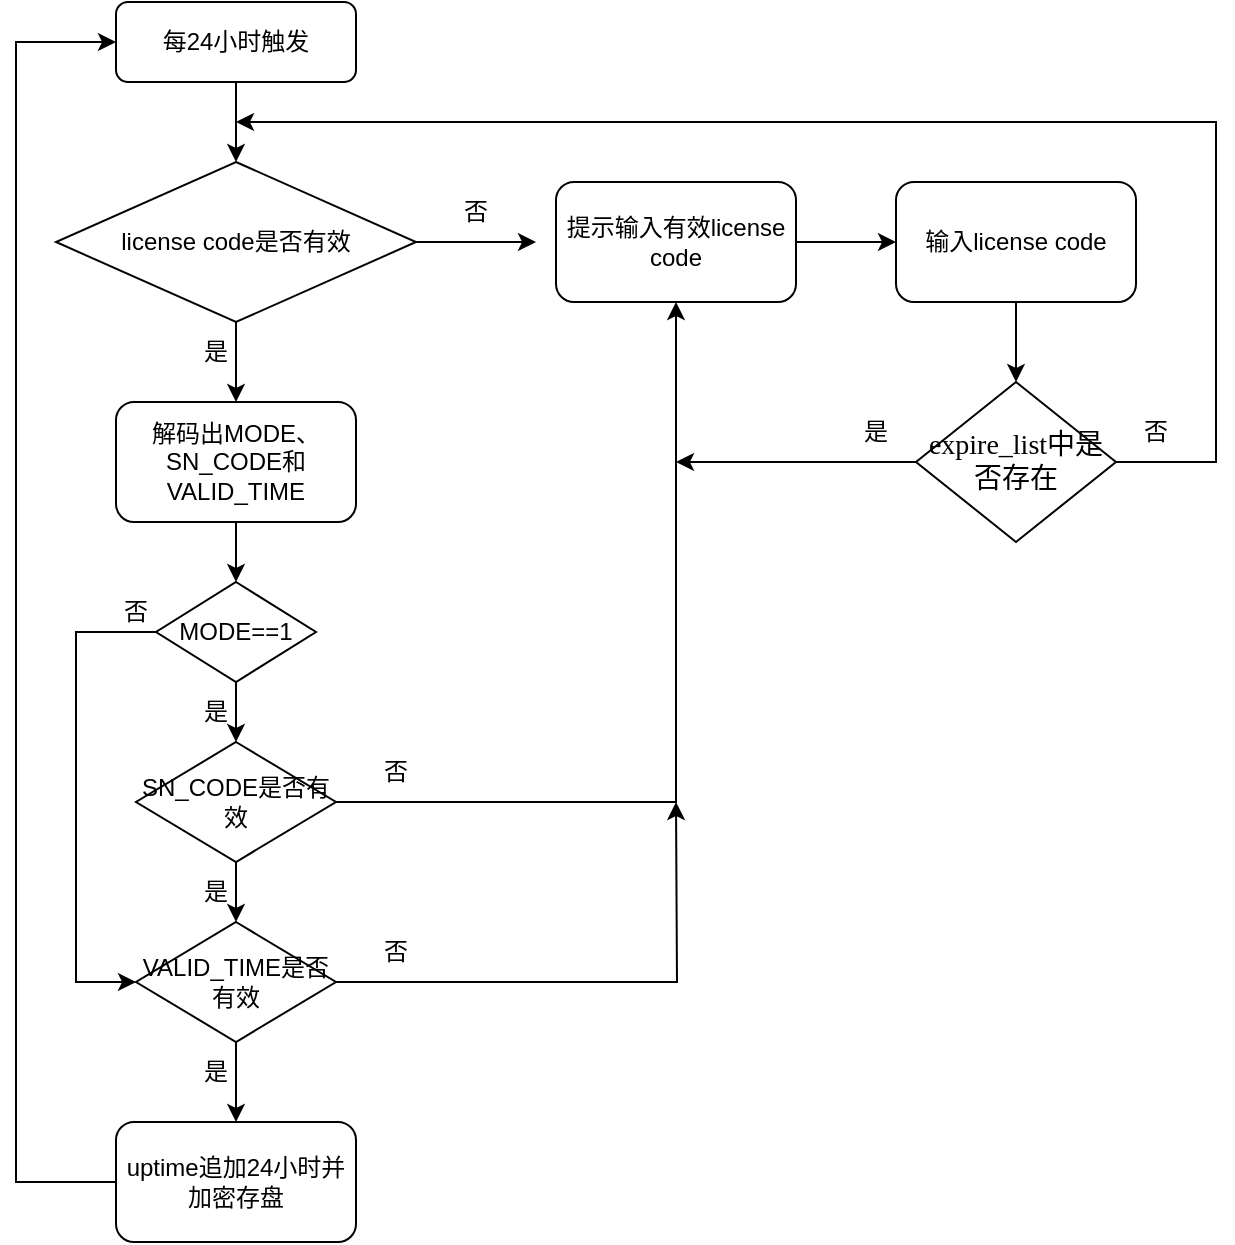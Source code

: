 <mxfile version="15.9.6" type="github">
  <diagram id="tG1p2r5PDoCthV3R4KHi" name="Page-1">
    <mxGraphModel dx="829" dy="621" grid="1" gridSize="10" guides="1" tooltips="1" connect="1" arrows="1" fold="1" page="1" pageScale="1" pageWidth="827" pageHeight="1169" math="0" shadow="0">
      <root>
        <mxCell id="0" />
        <mxCell id="1" parent="0" />
        <mxCell id="nahH-8Lz1Kb7uDSl6YcD-2" style="edgeStyle=orthogonalEdgeStyle;rounded=0;orthogonalLoop=1;jettySize=auto;html=1;exitX=0.5;exitY=1;exitDx=0;exitDy=0;" edge="1" parent="1" source="nahH-8Lz1Kb7uDSl6YcD-1">
          <mxGeometry relative="1" as="geometry">
            <mxPoint x="140" y="130" as="targetPoint" />
          </mxGeometry>
        </mxCell>
        <mxCell id="nahH-8Lz1Kb7uDSl6YcD-1" value="每24小时触发" style="rounded=1;whiteSpace=wrap;html=1;" vertex="1" parent="1">
          <mxGeometry x="80" y="50" width="120" height="40" as="geometry" />
        </mxCell>
        <mxCell id="nahH-8Lz1Kb7uDSl6YcD-4" style="edgeStyle=orthogonalEdgeStyle;rounded=0;orthogonalLoop=1;jettySize=auto;html=1;exitX=0.5;exitY=1;exitDx=0;exitDy=0;" edge="1" parent="1" source="nahH-8Lz1Kb7uDSl6YcD-3">
          <mxGeometry relative="1" as="geometry">
            <mxPoint x="140" y="250" as="targetPoint" />
          </mxGeometry>
        </mxCell>
        <mxCell id="nahH-8Lz1Kb7uDSl6YcD-20" style="edgeStyle=orthogonalEdgeStyle;rounded=0;orthogonalLoop=1;jettySize=auto;html=1;exitX=1;exitY=0.5;exitDx=0;exitDy=0;" edge="1" parent="1" source="nahH-8Lz1Kb7uDSl6YcD-3">
          <mxGeometry relative="1" as="geometry">
            <mxPoint x="290" y="170" as="targetPoint" />
          </mxGeometry>
        </mxCell>
        <mxCell id="nahH-8Lz1Kb7uDSl6YcD-3" value="license code是否有效" style="rhombus;whiteSpace=wrap;html=1;" vertex="1" parent="1">
          <mxGeometry x="50" y="130" width="180" height="80" as="geometry" />
        </mxCell>
        <mxCell id="nahH-8Lz1Kb7uDSl6YcD-5" value="是" style="text;html=1;strokeColor=none;fillColor=none;align=center;verticalAlign=middle;whiteSpace=wrap;rounded=0;" vertex="1" parent="1">
          <mxGeometry x="100" y="210" width="60" height="30" as="geometry" />
        </mxCell>
        <mxCell id="nahH-8Lz1Kb7uDSl6YcD-9" style="edgeStyle=orthogonalEdgeStyle;rounded=0;orthogonalLoop=1;jettySize=auto;html=1;exitX=0.5;exitY=1;exitDx=0;exitDy=0;" edge="1" parent="1" source="nahH-8Lz1Kb7uDSl6YcD-8">
          <mxGeometry relative="1" as="geometry">
            <mxPoint x="140" y="340" as="targetPoint" />
          </mxGeometry>
        </mxCell>
        <mxCell id="nahH-8Lz1Kb7uDSl6YcD-8" value="解码出MODE、SN_CODE和VALID_TIME" style="rounded=1;whiteSpace=wrap;html=1;" vertex="1" parent="1">
          <mxGeometry x="80" y="250" width="120" height="60" as="geometry" />
        </mxCell>
        <mxCell id="nahH-8Lz1Kb7uDSl6YcD-11" style="edgeStyle=orthogonalEdgeStyle;rounded=0;orthogonalLoop=1;jettySize=auto;html=1;exitX=0.5;exitY=1;exitDx=0;exitDy=0;" edge="1" parent="1" source="nahH-8Lz1Kb7uDSl6YcD-10">
          <mxGeometry relative="1" as="geometry">
            <mxPoint x="140" y="420" as="targetPoint" />
          </mxGeometry>
        </mxCell>
        <mxCell id="nahH-8Lz1Kb7uDSl6YcD-23" style="edgeStyle=orthogonalEdgeStyle;rounded=0;orthogonalLoop=1;jettySize=auto;html=1;exitX=0;exitY=0.5;exitDx=0;exitDy=0;entryX=0;entryY=0.5;entryDx=0;entryDy=0;" edge="1" parent="1" source="nahH-8Lz1Kb7uDSl6YcD-10" target="nahH-8Lz1Kb7uDSl6YcD-16">
          <mxGeometry relative="1" as="geometry">
            <Array as="points">
              <mxPoint x="60" y="365" />
              <mxPoint x="60" y="540" />
            </Array>
          </mxGeometry>
        </mxCell>
        <mxCell id="nahH-8Lz1Kb7uDSl6YcD-10" value="MODE==1" style="rhombus;whiteSpace=wrap;html=1;" vertex="1" parent="1">
          <mxGeometry x="100" y="340" width="80" height="50" as="geometry" />
        </mxCell>
        <mxCell id="nahH-8Lz1Kb7uDSl6YcD-12" value="是" style="text;html=1;strokeColor=none;fillColor=none;align=center;verticalAlign=middle;whiteSpace=wrap;rounded=0;" vertex="1" parent="1">
          <mxGeometry x="100" y="390" width="60" height="30" as="geometry" />
        </mxCell>
        <mxCell id="nahH-8Lz1Kb7uDSl6YcD-14" style="edgeStyle=orthogonalEdgeStyle;rounded=0;orthogonalLoop=1;jettySize=auto;html=1;exitX=0.5;exitY=1;exitDx=0;exitDy=0;" edge="1" parent="1" source="nahH-8Lz1Kb7uDSl6YcD-13">
          <mxGeometry relative="1" as="geometry">
            <mxPoint x="140" y="510" as="targetPoint" />
          </mxGeometry>
        </mxCell>
        <mxCell id="nahH-8Lz1Kb7uDSl6YcD-25" style="edgeStyle=orthogonalEdgeStyle;rounded=0;orthogonalLoop=1;jettySize=auto;html=1;exitX=1;exitY=0.5;exitDx=0;exitDy=0;entryX=0.5;entryY=1;entryDx=0;entryDy=0;" edge="1" parent="1" source="nahH-8Lz1Kb7uDSl6YcD-13" target="nahH-8Lz1Kb7uDSl6YcD-21">
          <mxGeometry relative="1" as="geometry" />
        </mxCell>
        <mxCell id="nahH-8Lz1Kb7uDSl6YcD-13" value="SN_CODE是否有效" style="rhombus;whiteSpace=wrap;html=1;" vertex="1" parent="1">
          <mxGeometry x="90" y="420" width="100" height="60" as="geometry" />
        </mxCell>
        <mxCell id="nahH-8Lz1Kb7uDSl6YcD-15" value="是" style="text;html=1;strokeColor=none;fillColor=none;align=center;verticalAlign=middle;whiteSpace=wrap;rounded=0;" vertex="1" parent="1">
          <mxGeometry x="100" y="480" width="60" height="30" as="geometry" />
        </mxCell>
        <mxCell id="nahH-8Lz1Kb7uDSl6YcD-17" style="edgeStyle=orthogonalEdgeStyle;rounded=0;orthogonalLoop=1;jettySize=auto;html=1;exitX=0.5;exitY=1;exitDx=0;exitDy=0;" edge="1" parent="1" source="nahH-8Lz1Kb7uDSl6YcD-16">
          <mxGeometry relative="1" as="geometry">
            <mxPoint x="140" y="610" as="targetPoint" />
          </mxGeometry>
        </mxCell>
        <mxCell id="nahH-8Lz1Kb7uDSl6YcD-27" style="edgeStyle=orthogonalEdgeStyle;rounded=0;orthogonalLoop=1;jettySize=auto;html=1;exitX=1;exitY=0.5;exitDx=0;exitDy=0;" edge="1" parent="1" source="nahH-8Lz1Kb7uDSl6YcD-16">
          <mxGeometry relative="1" as="geometry">
            <mxPoint x="360" y="450" as="targetPoint" />
          </mxGeometry>
        </mxCell>
        <mxCell id="nahH-8Lz1Kb7uDSl6YcD-16" value="VALID_TIME是否有效" style="rhombus;whiteSpace=wrap;html=1;" vertex="1" parent="1">
          <mxGeometry x="90" y="510" width="100" height="60" as="geometry" />
        </mxCell>
        <mxCell id="nahH-8Lz1Kb7uDSl6YcD-18" value="是" style="text;html=1;strokeColor=none;fillColor=none;align=center;verticalAlign=middle;whiteSpace=wrap;rounded=0;" vertex="1" parent="1">
          <mxGeometry x="100" y="570" width="60" height="30" as="geometry" />
        </mxCell>
        <mxCell id="nahH-8Lz1Kb7uDSl6YcD-39" style="edgeStyle=orthogonalEdgeStyle;rounded=0;orthogonalLoop=1;jettySize=auto;html=1;exitX=0;exitY=0.5;exitDx=0;exitDy=0;entryX=0;entryY=0.5;entryDx=0;entryDy=0;" edge="1" parent="1" source="nahH-8Lz1Kb7uDSl6YcD-19" target="nahH-8Lz1Kb7uDSl6YcD-1">
          <mxGeometry relative="1" as="geometry">
            <Array as="points">
              <mxPoint x="30" y="640" />
              <mxPoint x="30" y="70" />
            </Array>
          </mxGeometry>
        </mxCell>
        <mxCell id="nahH-8Lz1Kb7uDSl6YcD-19" value="uptime追加24小时并加密存盘" style="rounded=1;whiteSpace=wrap;html=1;" vertex="1" parent="1">
          <mxGeometry x="80" y="610" width="120" height="60" as="geometry" />
        </mxCell>
        <mxCell id="nahH-8Lz1Kb7uDSl6YcD-31" style="edgeStyle=orthogonalEdgeStyle;rounded=0;orthogonalLoop=1;jettySize=auto;html=1;exitX=1;exitY=0.5;exitDx=0;exitDy=0;entryX=0;entryY=0.5;entryDx=0;entryDy=0;" edge="1" parent="1" source="nahH-8Lz1Kb7uDSl6YcD-21" target="nahH-8Lz1Kb7uDSl6YcD-32">
          <mxGeometry relative="1" as="geometry">
            <mxPoint x="460" y="170" as="targetPoint" />
          </mxGeometry>
        </mxCell>
        <mxCell id="nahH-8Lz1Kb7uDSl6YcD-21" value="提示输入有效license code" style="rounded=1;whiteSpace=wrap;html=1;" vertex="1" parent="1">
          <mxGeometry x="300" y="140" width="120" height="60" as="geometry" />
        </mxCell>
        <mxCell id="nahH-8Lz1Kb7uDSl6YcD-22" value="否" style="text;html=1;strokeColor=none;fillColor=none;align=center;verticalAlign=middle;whiteSpace=wrap;rounded=0;" vertex="1" parent="1">
          <mxGeometry x="230" y="140" width="60" height="30" as="geometry" />
        </mxCell>
        <mxCell id="nahH-8Lz1Kb7uDSl6YcD-24" value="否" style="text;html=1;strokeColor=none;fillColor=none;align=center;verticalAlign=middle;whiteSpace=wrap;rounded=0;" vertex="1" parent="1">
          <mxGeometry x="60" y="340" width="60" height="30" as="geometry" />
        </mxCell>
        <mxCell id="nahH-8Lz1Kb7uDSl6YcD-26" value="否" style="text;html=1;strokeColor=none;fillColor=none;align=center;verticalAlign=middle;whiteSpace=wrap;rounded=0;" vertex="1" parent="1">
          <mxGeometry x="190" y="420" width="60" height="30" as="geometry" />
        </mxCell>
        <mxCell id="nahH-8Lz1Kb7uDSl6YcD-28" value="否" style="text;html=1;strokeColor=none;fillColor=none;align=center;verticalAlign=middle;whiteSpace=wrap;rounded=0;" vertex="1" parent="1">
          <mxGeometry x="190" y="510" width="60" height="30" as="geometry" />
        </mxCell>
        <mxCell id="nahH-8Lz1Kb7uDSl6YcD-33" style="edgeStyle=orthogonalEdgeStyle;rounded=0;orthogonalLoop=1;jettySize=auto;html=1;exitX=0.5;exitY=1;exitDx=0;exitDy=0;" edge="1" parent="1" source="nahH-8Lz1Kb7uDSl6YcD-32">
          <mxGeometry relative="1" as="geometry">
            <mxPoint x="530" y="240" as="targetPoint" />
          </mxGeometry>
        </mxCell>
        <mxCell id="nahH-8Lz1Kb7uDSl6YcD-32" value="输入license code" style="rounded=1;whiteSpace=wrap;html=1;" vertex="1" parent="1">
          <mxGeometry x="470" y="140" width="120" height="60" as="geometry" />
        </mxCell>
        <mxCell id="nahH-8Lz1Kb7uDSl6YcD-35" style="edgeStyle=orthogonalEdgeStyle;rounded=0;orthogonalLoop=1;jettySize=auto;html=1;exitX=0;exitY=0.5;exitDx=0;exitDy=0;" edge="1" parent="1" source="nahH-8Lz1Kb7uDSl6YcD-34">
          <mxGeometry relative="1" as="geometry">
            <mxPoint x="360" y="280" as="targetPoint" />
          </mxGeometry>
        </mxCell>
        <mxCell id="nahH-8Lz1Kb7uDSl6YcD-37" style="edgeStyle=orthogonalEdgeStyle;rounded=0;orthogonalLoop=1;jettySize=auto;html=1;exitX=1;exitY=0.5;exitDx=0;exitDy=0;" edge="1" parent="1" source="nahH-8Lz1Kb7uDSl6YcD-34">
          <mxGeometry relative="1" as="geometry">
            <mxPoint x="140" y="110" as="targetPoint" />
            <Array as="points">
              <mxPoint x="630" y="280" />
              <mxPoint x="630" y="110" />
            </Array>
          </mxGeometry>
        </mxCell>
        <mxCell id="nahH-8Lz1Kb7uDSl6YcD-34" value="&lt;span lang=&quot;EN-US&quot; style=&quot;font-size: 10.5pt ; font-family: &amp;#34;calibri&amp;#34; , &amp;#34;sans-serif&amp;#34;&quot;&gt;expire_list中是否存在&lt;/span&gt;" style="rhombus;whiteSpace=wrap;html=1;" vertex="1" parent="1">
          <mxGeometry x="480" y="240" width="100" height="80" as="geometry" />
        </mxCell>
        <mxCell id="nahH-8Lz1Kb7uDSl6YcD-36" value="是" style="text;html=1;strokeColor=none;fillColor=none;align=center;verticalAlign=middle;whiteSpace=wrap;rounded=0;" vertex="1" parent="1">
          <mxGeometry x="430" y="250" width="60" height="30" as="geometry" />
        </mxCell>
        <mxCell id="nahH-8Lz1Kb7uDSl6YcD-38" value="否" style="text;html=1;strokeColor=none;fillColor=none;align=center;verticalAlign=middle;whiteSpace=wrap;rounded=0;" vertex="1" parent="1">
          <mxGeometry x="570" y="250" width="60" height="30" as="geometry" />
        </mxCell>
      </root>
    </mxGraphModel>
  </diagram>
</mxfile>
